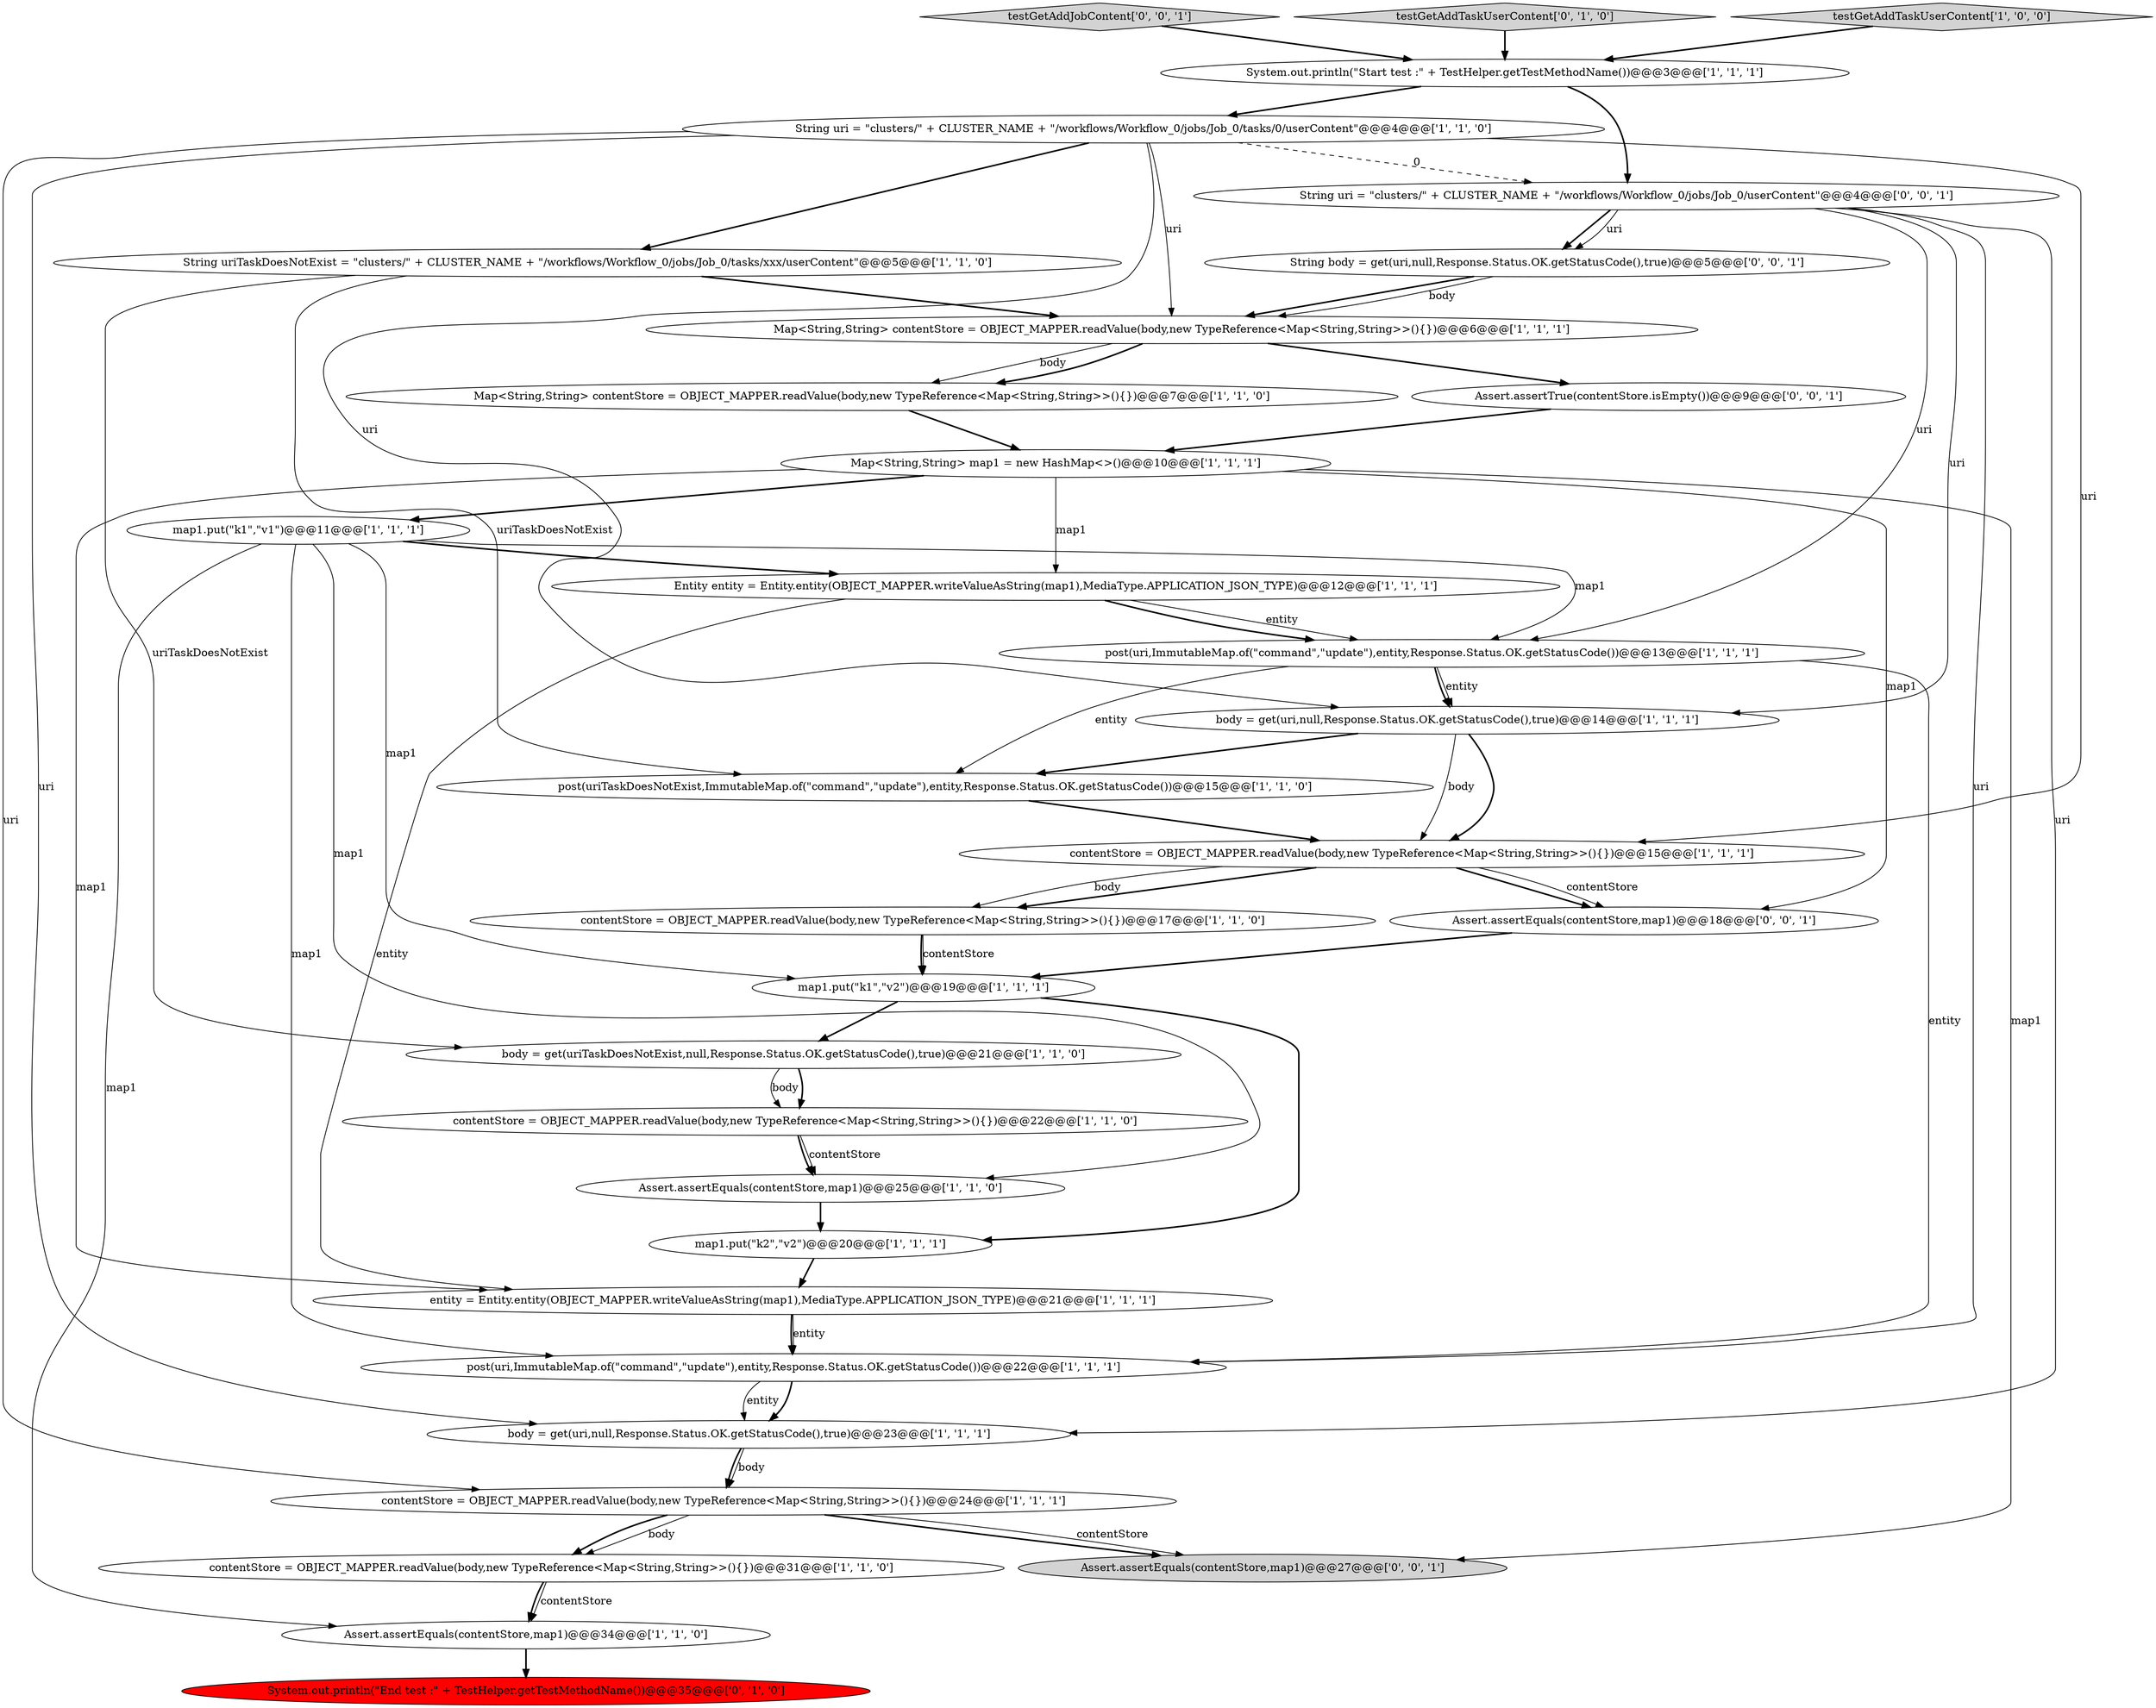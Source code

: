 digraph {
27 [style = filled, label = "String uri = \"clusters/\" + CLUSTER_NAME + \"/workflows/Workflow_0/jobs/Job_0/userContent\"@@@4@@@['0', '0', '1']", fillcolor = white, shape = ellipse image = "AAA0AAABBB3BBB"];
8 [style = filled, label = "Map<String,String> map1 = new HashMap<>()@@@10@@@['1', '1', '1']", fillcolor = white, shape = ellipse image = "AAA0AAABBB1BBB"];
14 [style = filled, label = "post(uriTaskDoesNotExist,ImmutableMap.of(\"command\",\"update\"),entity,Response.Status.OK.getStatusCode())@@@15@@@['1', '1', '0']", fillcolor = white, shape = ellipse image = "AAA0AAABBB1BBB"];
19 [style = filled, label = "System.out.println(\"Start test :\" + TestHelper.getTestMethodName())@@@3@@@['1', '1', '1']", fillcolor = white, shape = ellipse image = "AAA0AAABBB1BBB"];
4 [style = filled, label = "String uriTaskDoesNotExist = \"clusters/\" + CLUSTER_NAME + \"/workflows/Workflow_0/jobs/Job_0/tasks/xxx/userContent\"@@@5@@@['1', '1', '0']", fillcolor = white, shape = ellipse image = "AAA0AAABBB1BBB"];
32 [style = filled, label = "testGetAddJobContent['0', '0', '1']", fillcolor = lightgray, shape = diamond image = "AAA0AAABBB3BBB"];
31 [style = filled, label = "Assert.assertEquals(contentStore,map1)@@@18@@@['0', '0', '1']", fillcolor = white, shape = ellipse image = "AAA0AAABBB3BBB"];
29 [style = filled, label = "Assert.assertEquals(contentStore,map1)@@@27@@@['0', '0', '1']", fillcolor = lightgray, shape = ellipse image = "AAA0AAABBB3BBB"];
12 [style = filled, label = "Map<String,String> contentStore = OBJECT_MAPPER.readValue(body,new TypeReference<Map<String,String>>(){})@@@6@@@['1', '1', '1']", fillcolor = white, shape = ellipse image = "AAA0AAABBB1BBB"];
16 [style = filled, label = "contentStore = OBJECT_MAPPER.readValue(body,new TypeReference<Map<String,String>>(){})@@@22@@@['1', '1', '0']", fillcolor = white, shape = ellipse image = "AAA0AAABBB1BBB"];
11 [style = filled, label = "entity = Entity.entity(OBJECT_MAPPER.writeValueAsString(map1),MediaType.APPLICATION_JSON_TYPE)@@@21@@@['1', '1', '1']", fillcolor = white, shape = ellipse image = "AAA0AAABBB1BBB"];
9 [style = filled, label = "body = get(uri,null,Response.Status.OK.getStatusCode(),true)@@@23@@@['1', '1', '1']", fillcolor = white, shape = ellipse image = "AAA0AAABBB1BBB"];
24 [style = filled, label = "body = get(uriTaskDoesNotExist,null,Response.Status.OK.getStatusCode(),true)@@@21@@@['1', '1', '0']", fillcolor = white, shape = ellipse image = "AAA0AAABBB1BBB"];
2 [style = filled, label = "map1.put(\"k1\",\"v2\")@@@19@@@['1', '1', '1']", fillcolor = white, shape = ellipse image = "AAA0AAABBB1BBB"];
30 [style = filled, label = "String body = get(uri,null,Response.Status.OK.getStatusCode(),true)@@@5@@@['0', '0', '1']", fillcolor = white, shape = ellipse image = "AAA0AAABBB3BBB"];
3 [style = filled, label = "String uri = \"clusters/\" + CLUSTER_NAME + \"/workflows/Workflow_0/jobs/Job_0/tasks/0/userContent\"@@@4@@@['1', '1', '0']", fillcolor = white, shape = ellipse image = "AAA0AAABBB1BBB"];
21 [style = filled, label = "Assert.assertEquals(contentStore,map1)@@@34@@@['1', '1', '0']", fillcolor = white, shape = ellipse image = "AAA0AAABBB1BBB"];
26 [style = filled, label = "testGetAddTaskUserContent['0', '1', '0']", fillcolor = lightgray, shape = diamond image = "AAA0AAABBB2BBB"];
15 [style = filled, label = "Entity entity = Entity.entity(OBJECT_MAPPER.writeValueAsString(map1),MediaType.APPLICATION_JSON_TYPE)@@@12@@@['1', '1', '1']", fillcolor = white, shape = ellipse image = "AAA0AAABBB1BBB"];
10 [style = filled, label = "testGetAddTaskUserContent['1', '0', '0']", fillcolor = lightgray, shape = diamond image = "AAA0AAABBB1BBB"];
25 [style = filled, label = "System.out.println(\"End test :\" + TestHelper.getTestMethodName())@@@35@@@['0', '1', '0']", fillcolor = red, shape = ellipse image = "AAA1AAABBB2BBB"];
7 [style = filled, label = "contentStore = OBJECT_MAPPER.readValue(body,new TypeReference<Map<String,String>>(){})@@@31@@@['1', '1', '0']", fillcolor = white, shape = ellipse image = "AAA0AAABBB1BBB"];
1 [style = filled, label = "contentStore = OBJECT_MAPPER.readValue(body,new TypeReference<Map<String,String>>(){})@@@17@@@['1', '1', '0']", fillcolor = white, shape = ellipse image = "AAA0AAABBB1BBB"];
22 [style = filled, label = "Map<String,String> contentStore = OBJECT_MAPPER.readValue(body,new TypeReference<Map<String,String>>(){})@@@7@@@['1', '1', '0']", fillcolor = white, shape = ellipse image = "AAA0AAABBB1BBB"];
17 [style = filled, label = "body = get(uri,null,Response.Status.OK.getStatusCode(),true)@@@14@@@['1', '1', '1']", fillcolor = white, shape = ellipse image = "AAA0AAABBB1BBB"];
6 [style = filled, label = "contentStore = OBJECT_MAPPER.readValue(body,new TypeReference<Map<String,String>>(){})@@@15@@@['1', '1', '1']", fillcolor = white, shape = ellipse image = "AAA0AAABBB1BBB"];
13 [style = filled, label = "map1.put(\"k2\",\"v2\")@@@20@@@['1', '1', '1']", fillcolor = white, shape = ellipse image = "AAA0AAABBB1BBB"];
23 [style = filled, label = "contentStore = OBJECT_MAPPER.readValue(body,new TypeReference<Map<String,String>>(){})@@@24@@@['1', '1', '1']", fillcolor = white, shape = ellipse image = "AAA0AAABBB1BBB"];
5 [style = filled, label = "post(uri,ImmutableMap.of(\"command\",\"update\"),entity,Response.Status.OK.getStatusCode())@@@22@@@['1', '1', '1']", fillcolor = white, shape = ellipse image = "AAA0AAABBB1BBB"];
20 [style = filled, label = "Assert.assertEquals(contentStore,map1)@@@25@@@['1', '1', '0']", fillcolor = white, shape = ellipse image = "AAA0AAABBB1BBB"];
28 [style = filled, label = "Assert.assertTrue(contentStore.isEmpty())@@@9@@@['0', '0', '1']", fillcolor = white, shape = ellipse image = "AAA0AAABBB3BBB"];
18 [style = filled, label = "map1.put(\"k1\",\"v1\")@@@11@@@['1', '1', '1']", fillcolor = white, shape = ellipse image = "AAA0AAABBB1BBB"];
0 [style = filled, label = "post(uri,ImmutableMap.of(\"command\",\"update\"),entity,Response.Status.OK.getStatusCode())@@@13@@@['1', '1', '1']", fillcolor = white, shape = ellipse image = "AAA0AAABBB1BBB"];
20->13 [style = bold, label=""];
12->28 [style = bold, label=""];
5->9 [style = bold, label=""];
3->9 [style = solid, label="uri"];
11->5 [style = solid, label="entity"];
17->6 [style = bold, label=""];
3->23 [style = solid, label="uri"];
3->6 [style = solid, label="uri"];
8->18 [style = bold, label=""];
0->17 [style = bold, label=""];
10->19 [style = bold, label=""];
27->30 [style = bold, label=""];
3->27 [style = dashed, label="0"];
18->15 [style = bold, label=""];
12->22 [style = solid, label="body"];
15->11 [style = solid, label="entity"];
3->12 [style = solid, label="uri"];
16->20 [style = solid, label="contentStore"];
7->21 [style = solid, label="contentStore"];
31->2 [style = bold, label=""];
8->29 [style = solid, label="map1"];
21->25 [style = bold, label=""];
32->19 [style = bold, label=""];
18->0 [style = solid, label="map1"];
26->19 [style = bold, label=""];
5->9 [style = solid, label="entity"];
4->14 [style = solid, label="uriTaskDoesNotExist"];
8->31 [style = solid, label="map1"];
3->4 [style = bold, label=""];
13->11 [style = bold, label=""];
0->5 [style = solid, label="entity"];
8->15 [style = solid, label="map1"];
17->6 [style = solid, label="body"];
27->30 [style = solid, label="uri"];
27->0 [style = solid, label="uri"];
2->13 [style = bold, label=""];
1->2 [style = solid, label="contentStore"];
22->8 [style = bold, label=""];
9->23 [style = bold, label=""];
23->29 [style = bold, label=""];
6->1 [style = bold, label=""];
24->16 [style = bold, label=""];
11->5 [style = bold, label=""];
18->5 [style = solid, label="map1"];
23->7 [style = solid, label="body"];
30->12 [style = bold, label=""];
3->17 [style = solid, label="uri"];
27->5 [style = solid, label="uri"];
6->31 [style = bold, label=""];
18->2 [style = solid, label="map1"];
18->20 [style = solid, label="map1"];
30->12 [style = solid, label="body"];
15->0 [style = solid, label="entity"];
17->14 [style = bold, label=""];
15->0 [style = bold, label=""];
19->27 [style = bold, label=""];
28->8 [style = bold, label=""];
27->17 [style = solid, label="uri"];
0->17 [style = solid, label="entity"];
4->12 [style = bold, label=""];
7->21 [style = bold, label=""];
0->14 [style = solid, label="entity"];
1->2 [style = bold, label=""];
23->7 [style = bold, label=""];
27->9 [style = solid, label="uri"];
2->24 [style = bold, label=""];
8->11 [style = solid, label="map1"];
16->20 [style = bold, label=""];
6->1 [style = solid, label="body"];
9->23 [style = solid, label="body"];
19->3 [style = bold, label=""];
24->16 [style = solid, label="body"];
14->6 [style = bold, label=""];
12->22 [style = bold, label=""];
18->21 [style = solid, label="map1"];
6->31 [style = solid, label="contentStore"];
23->29 [style = solid, label="contentStore"];
4->24 [style = solid, label="uriTaskDoesNotExist"];
}
